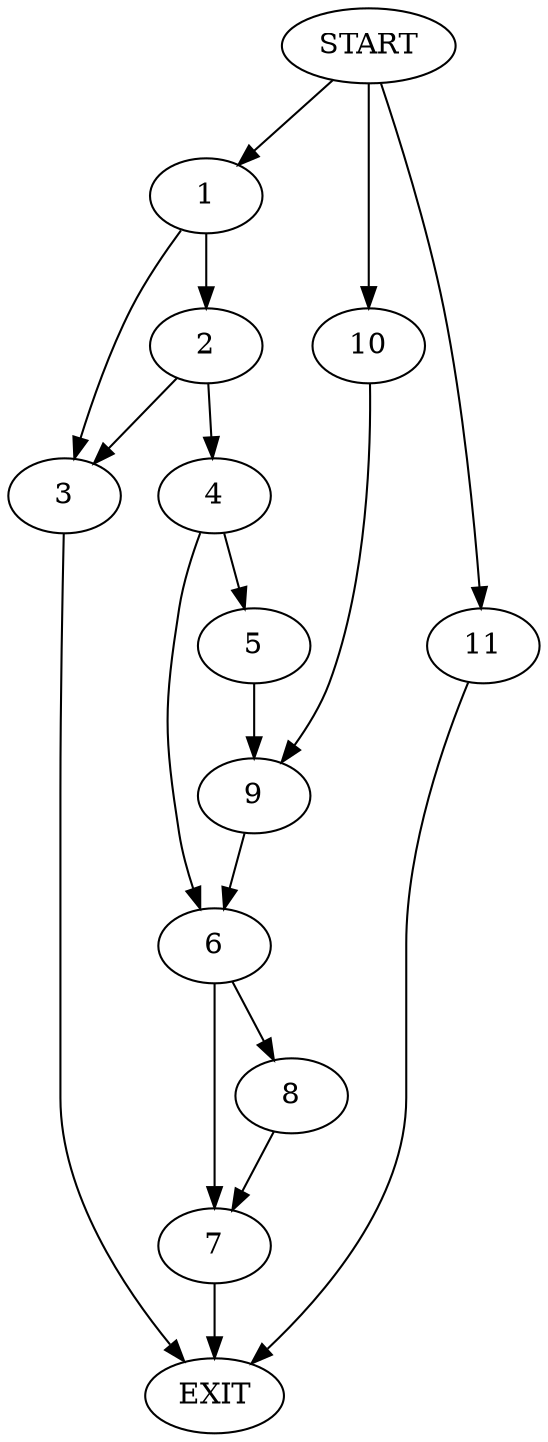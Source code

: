 digraph {
0 [label="START"]
12 [label="EXIT"]
0 -> 1
1 -> 2
1 -> 3
3 -> 12
2 -> 3
2 -> 4
4 -> 5
4 -> 6
6 -> 7
6 -> 8
5 -> 9
9 -> 6
0 -> 10
10 -> 9
7 -> 12
8 -> 7
0 -> 11
11 -> 12
}

